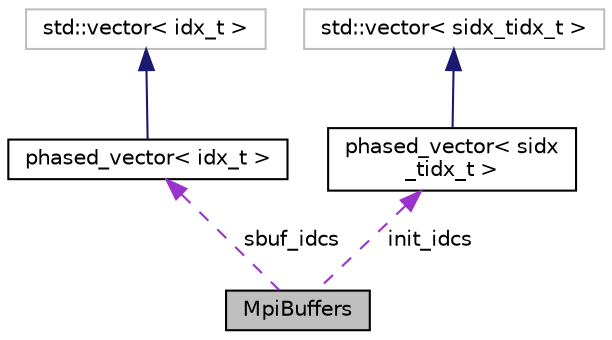digraph "MpiBuffers"
{
 // INTERACTIVE_SVG=YES
  edge [fontname="Helvetica",fontsize="10",labelfontname="Helvetica",labelfontsize="10"];
  node [fontname="Helvetica",fontsize="10",shape=record];
  Node1 [label="MpiBuffers",height=0.2,width=0.4,color="black", fillcolor="grey75", style="filled", fontcolor="black"];
  Node2 -> Node1 [dir="back",color="darkorchid3",fontsize="10",style="dashed",label=" sbuf_idcs" ,fontname="Helvetica"];
  Node2 [label="phased_vector\< idx_t \>",height=0.2,width=0.4,color="black", fillcolor="white", style="filled",URL="$classphased__vector.html"];
  Node3 -> Node2 [dir="back",color="midnightblue",fontsize="10",style="solid",fontname="Helvetica"];
  Node3 [label="std::vector\< idx_t \>",height=0.2,width=0.4,color="grey75", fillcolor="white", style="filled"];
  Node4 -> Node1 [dir="back",color="darkorchid3",fontsize="10",style="dashed",label=" init_idcs" ,fontname="Helvetica"];
  Node4 [label="phased_vector\< sidx\l_tidx_t \>",height=0.2,width=0.4,color="black", fillcolor="white", style="filled",URL="$classphased__vector.html"];
  Node5 -> Node4 [dir="back",color="midnightblue",fontsize="10",style="solid",fontname="Helvetica"];
  Node5 [label="std::vector\< sidx_tidx_t \>",height=0.2,width=0.4,color="grey75", fillcolor="white", style="filled"];
}
